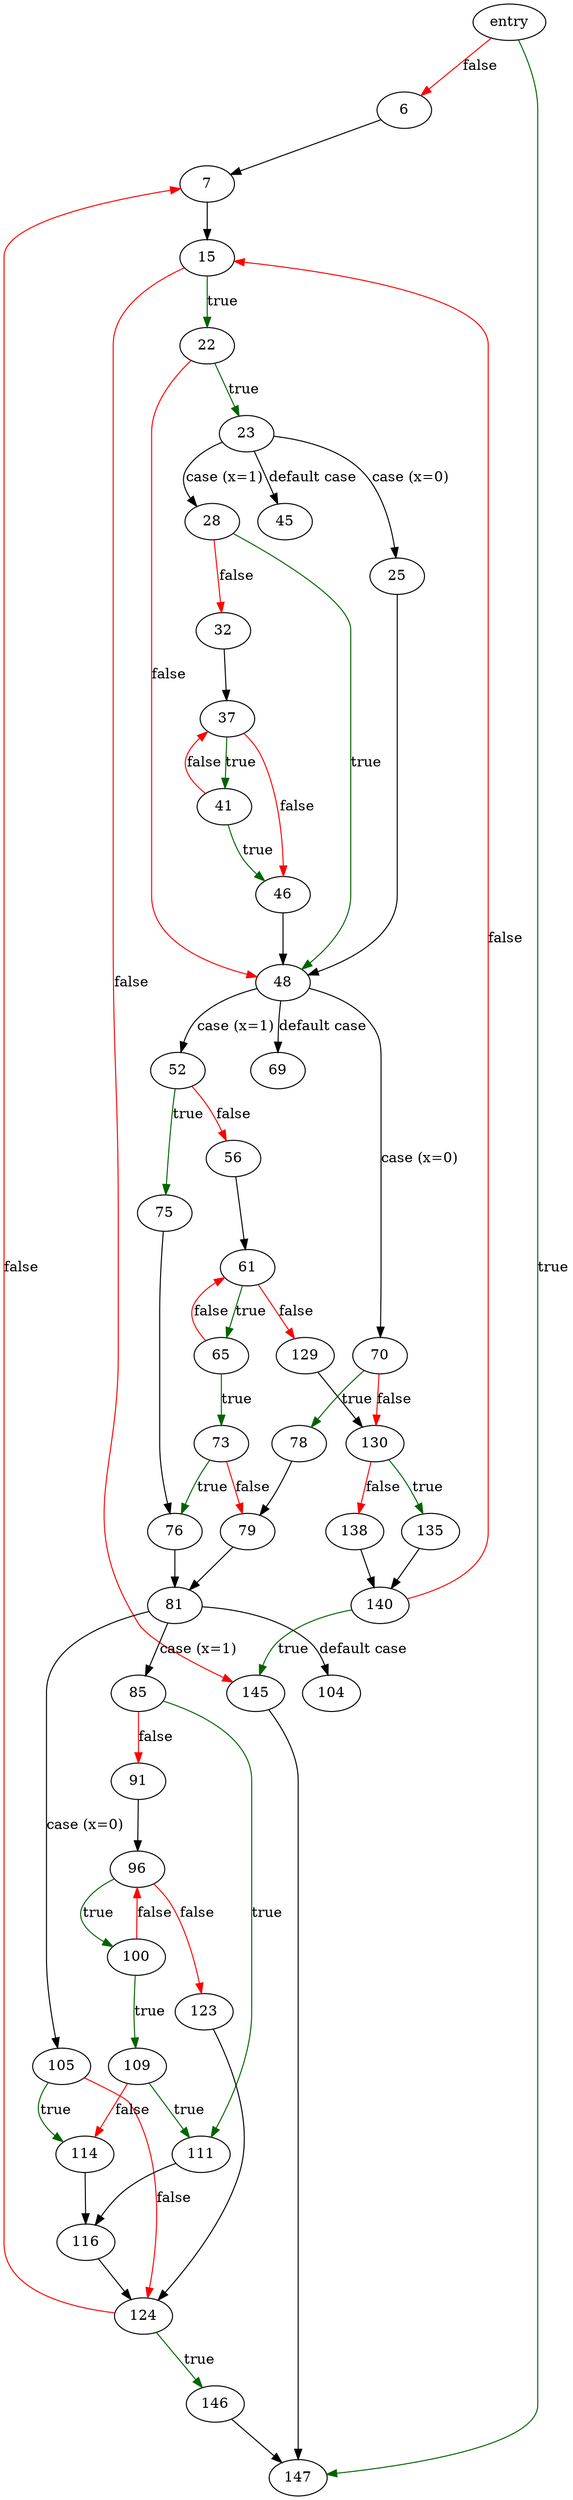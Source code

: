 digraph "eval" {
	// Node definitions.
	1 [label=entry];
	6;
	7;
	15;
	22;
	23;
	25;
	28;
	32;
	37;
	41;
	45;
	46;
	48;
	52;
	56;
	61;
	65;
	69;
	70;
	73;
	75;
	76;
	78;
	79;
	81;
	85;
	91;
	96;
	100;
	104;
	105;
	109;
	111;
	114;
	116;
	123;
	124;
	129;
	130;
	135;
	138;
	140;
	145;
	146;
	147;

	// Edge definitions.
	1 -> 6 [
		color=red
		label=false
	];
	1 -> 147 [
		color=darkgreen
		label=true
	];
	6 -> 7;
	7 -> 15;
	15 -> 22 [
		color=darkgreen
		label=true
	];
	15 -> 145 [
		color=red
		label=false
	];
	22 -> 23 [
		color=darkgreen
		label=true
	];
	22 -> 48 [
		color=red
		label=false
	];
	23 -> 25 [label="case (x=0)"];
	23 -> 28 [label="case (x=1)"];
	23 -> 45 [label="default case"];
	25 -> 48;
	28 -> 32 [
		color=red
		label=false
	];
	28 -> 48 [
		color=darkgreen
		label=true
	];
	32 -> 37;
	37 -> 41 [
		color=darkgreen
		label=true
	];
	37 -> 46 [
		color=red
		label=false
	];
	41 -> 37 [
		color=red
		label=false
	];
	41 -> 46 [
		color=darkgreen
		label=true
	];
	46 -> 48;
	48 -> 52 [label="case (x=1)"];
	48 -> 69 [label="default case"];
	48 -> 70 [label="case (x=0)"];
	52 -> 56 [
		color=red
		label=false
	];
	52 -> 75 [
		color=darkgreen
		label=true
	];
	56 -> 61;
	61 -> 65 [
		color=darkgreen
		label=true
	];
	61 -> 129 [
		color=red
		label=false
	];
	65 -> 61 [
		color=red
		label=false
	];
	65 -> 73 [
		color=darkgreen
		label=true
	];
	70 -> 78 [
		color=darkgreen
		label=true
	];
	70 -> 130 [
		color=red
		label=false
	];
	73 -> 76 [
		color=darkgreen
		label=true
	];
	73 -> 79 [
		color=red
		label=false
	];
	75 -> 76;
	76 -> 81;
	78 -> 79;
	79 -> 81;
	81 -> 85 [label="case (x=1)"];
	81 -> 104 [label="default case"];
	81 -> 105 [label="case (x=0)"];
	85 -> 91 [
		color=red
		label=false
	];
	85 -> 111 [
		color=darkgreen
		label=true
	];
	91 -> 96;
	96 -> 100 [
		color=darkgreen
		label=true
	];
	96 -> 123 [
		color=red
		label=false
	];
	100 -> 96 [
		color=red
		label=false
	];
	100 -> 109 [
		color=darkgreen
		label=true
	];
	105 -> 114 [
		color=darkgreen
		label=true
	];
	105 -> 124 [
		color=red
		label=false
	];
	109 -> 111 [
		color=darkgreen
		label=true
	];
	109 -> 114 [
		color=red
		label=false
	];
	111 -> 116;
	114 -> 116;
	116 -> 124;
	123 -> 124;
	124 -> 7 [
		color=red
		label=false
	];
	124 -> 146 [
		color=darkgreen
		label=true
	];
	129 -> 130;
	130 -> 135 [
		color=darkgreen
		label=true
	];
	130 -> 138 [
		color=red
		label=false
	];
	135 -> 140;
	138 -> 140;
	140 -> 15 [
		color=red
		label=false
	];
	140 -> 145 [
		color=darkgreen
		label=true
	];
	145 -> 147;
	146 -> 147;
}